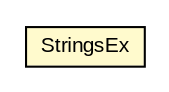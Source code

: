 #!/usr/local/bin/dot
#
# Class diagram 
# Generated by UMLGraph version R5_6 (http://www.umlgraph.org/)
#

digraph G {
	edge [fontname="arial",fontsize=10,labelfontname="arial",labelfontsize=10];
	node [fontname="arial",fontsize=10,shape=plaintext];
	nodesep=0.25;
	ranksep=0.5;
	// java_oo.strings.StringsEx
	c2907 [label=<<table title="java_oo.strings.StringsEx" border="0" cellborder="1" cellspacing="0" cellpadding="2" port="p" bgcolor="lemonChiffon" href="./StringsEx.html">
		<tr><td><table border="0" cellspacing="0" cellpadding="1">
<tr><td align="center" balign="center"> StringsEx </td></tr>
		</table></td></tr>
		</table>>, URL="./StringsEx.html", fontname="arial", fontcolor="black", fontsize=10.0];
}

